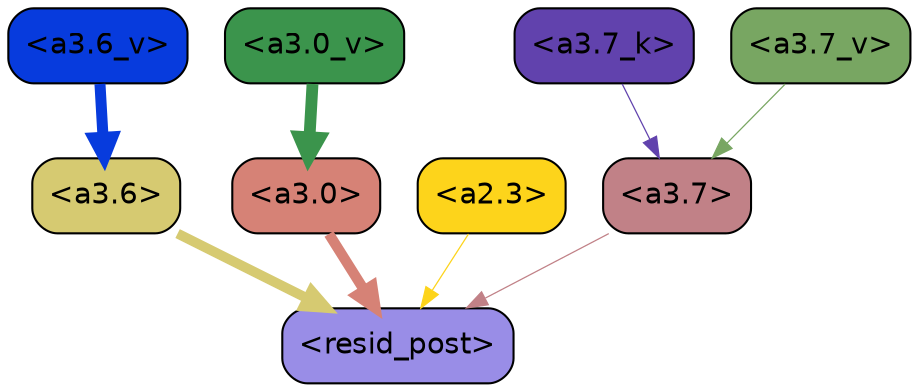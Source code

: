 strict digraph "" {
	graph [bgcolor=transparent,
		layout=dot,
		overlap=false,
		splines=true
	];
	"<a3.7>"	[color=black,
		fillcolor="#c18187",
		fontname=Helvetica,
		shape=box,
		style="filled, rounded"];
	"<resid_post>"	[color=black,
		fillcolor="#998de7",
		fontname=Helvetica,
		shape=box,
		style="filled, rounded"];
	"<a3.7>" -> "<resid_post>"	[color="#c18187",
		penwidth=0.6];
	"<a3.6>"	[color=black,
		fillcolor="#d6ca71",
		fontname=Helvetica,
		shape=box,
		style="filled, rounded"];
	"<a3.6>" -> "<resid_post>"	[color="#d6ca71",
		penwidth=4.749041676521301];
	"<a3.0>"	[color=black,
		fillcolor="#d68276",
		fontname=Helvetica,
		shape=box,
		style="filled, rounded"];
	"<a3.0>" -> "<resid_post>"	[color="#d68276",
		penwidth=5.004215121269226];
	"<a2.3>"	[color=black,
		fillcolor="#fdd41b",
		fontname=Helvetica,
		shape=box,
		style="filled, rounded"];
	"<a2.3>" -> "<resid_post>"	[color="#fdd41b",
		penwidth=0.6];
	"<a3.7_k>"	[color=black,
		fillcolor="#6142ad",
		fontname=Helvetica,
		shape=box,
		style="filled, rounded"];
	"<a3.7_k>" -> "<a3.7>"	[color="#6142ad",
		penwidth=0.6];
	"<a3.7_v>"	[color=black,
		fillcolor="#78a662",
		fontname=Helvetica,
		shape=box,
		style="filled, rounded"];
	"<a3.7_v>" -> "<a3.7>"	[color="#78a662",
		penwidth=0.6];
	"<a3.6_v>"	[color=black,
		fillcolor="#073bdd",
		fontname=Helvetica,
		shape=box,
		style="filled, rounded"];
	"<a3.6_v>" -> "<a3.6>"	[color="#073bdd",
		penwidth=5.297133803367615];
	"<a3.0_v>"	[color=black,
		fillcolor="#3b944c",
		fontname=Helvetica,
		shape=box,
		style="filled, rounded"];
	"<a3.0_v>" -> "<a3.0>"	[color="#3b944c",
		penwidth=5.680712580680847];
}
